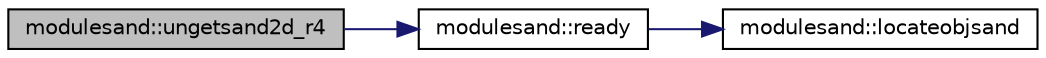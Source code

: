digraph "modulesand::ungetsand2d_r4"
{
 // LATEX_PDF_SIZE
  edge [fontname="Helvetica",fontsize="10",labelfontname="Helvetica",labelfontsize="10"];
  node [fontname="Helvetica",fontsize="10",shape=record];
  rankdir="LR";
  Node1 [label="modulesand::ungetsand2d_r4",height=0.2,width=0.4,color="black", fillcolor="grey75", style="filled", fontcolor="black",tooltip=" "];
  Node1 -> Node2 [color="midnightblue",fontsize="10",style="solid"];
  Node2 [label="modulesand::ready",height=0.2,width=0.4,color="black", fillcolor="white", style="filled",URL="$namespacemodulesand.html#a663024ee5ee19e5c00cce90c271934ea",tooltip=" "];
  Node2 -> Node3 [color="midnightblue",fontsize="10",style="solid"];
  Node3 [label="modulesand::locateobjsand",height=0.2,width=0.4,color="black", fillcolor="white", style="filled",URL="$namespacemodulesand.html#a1cc021f53fc9b3dfb942f3a272588046",tooltip=" "];
}
